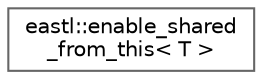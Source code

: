digraph "类继承关系图"
{
 // LATEX_PDF_SIZE
  bgcolor="transparent";
  edge [fontname=Helvetica,fontsize=10,labelfontname=Helvetica,labelfontsize=10];
  node [fontname=Helvetica,fontsize=10,shape=box,height=0.2,width=0.4];
  rankdir="LR";
  Node0 [id="Node000000",label="eastl::enable_shared\l_from_this\< T \>",height=0.2,width=0.4,color="grey40", fillcolor="white", style="filled",URL="$classeastl_1_1enable__shared__from__this.html",tooltip=" "];
}
